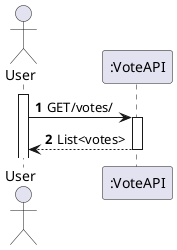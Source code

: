 @startuml
'https://plantuml.com/sequence-diagram

autoactivate on
autonumber

actor "User" as User
participant ":VoteAPI" as vote1

activate User

User -> vote1: GET/votes/
vote1 --> User: List<votes>

@enduml